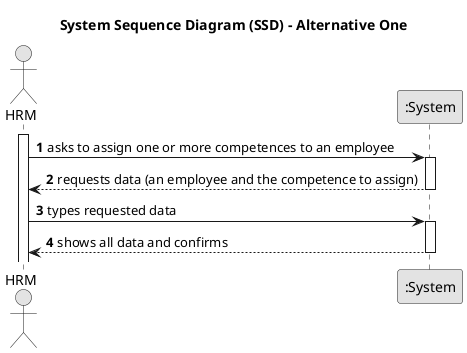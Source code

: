 @startuml
skinparam monochrome true
skinparam packageStyle rectangle
skinparam shadowing false

title System Sequence Diagram (SSD) - Alternative One

autonumber

actor "HRM" as Employee
participant ":System" as System

activate Employee

    Employee -> System : asks to assign one or more competences to an employee
    activate System

        System --> Employee : requests data (an employee and the competence to assign)
    deactivate System

    Employee -> System : types requested data
    activate System

        System --> Employee : shows all data and confirms
    deactivate System


@enduml